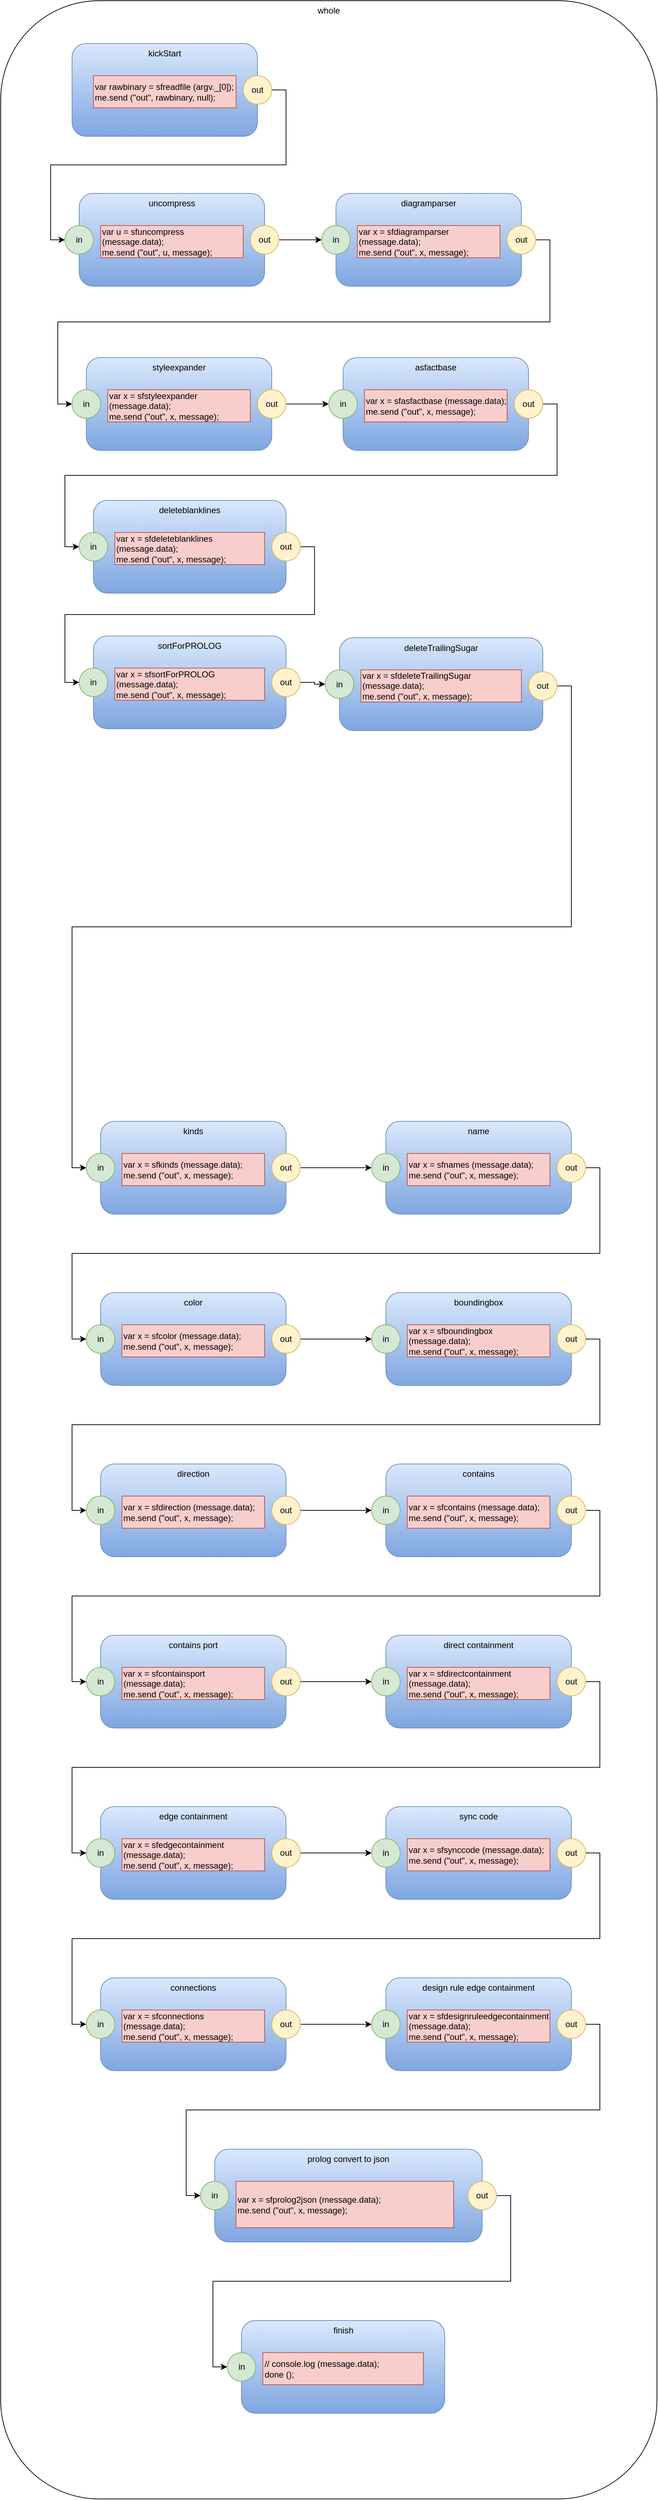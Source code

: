 <mxfile version="14.6.13" type="device"><diagram id="wqfAWWfYYzt9Zv_PRfaZ" name="main"><mxGraphModel dx="1106" dy="806" grid="1" gridSize="10" guides="1" tooltips="1" connect="1" arrows="1" fold="1" page="1" pageScale="1" pageWidth="1100" pageHeight="850" math="0" shadow="0"><root><mxCell id="YSdUcc7_uIE6RB1LT-ku-0"/><mxCell id="YSdUcc7_uIE6RB1LT-ku-1" parent="YSdUcc7_uIE6RB1LT-ku-0"/><mxCell id="YSdUcc7_uIE6RB1LT-ku-2" value="whole" style="rounded=1;whiteSpace=wrap;html=1;verticalAlign=top;" vertex="1" parent="YSdUcc7_uIE6RB1LT-ku-1"><mxGeometry x="100" y="70" width="920" height="3500" as="geometry"/></mxCell><mxCell id="YSdUcc7_uIE6RB1LT-ku-3" value="styleexpander" style="rounded=1;whiteSpace=wrap;html=1;gradientColor=#7ea6e0;fillColor=#dae8fc;strokeColor=#6c8ebf;verticalAlign=top;" vertex="1" parent="YSdUcc7_uIE6RB1LT-ku-1"><mxGeometry x="220" y="570" width="260" height="130" as="geometry"/></mxCell><mxCell id="YSdUcc7_uIE6RB1LT-ku-4" value="uncompress" style="rounded=1;whiteSpace=wrap;html=1;gradientColor=#7ea6e0;fillColor=#dae8fc;strokeColor=#6c8ebf;verticalAlign=top;" vertex="1" parent="YSdUcc7_uIE6RB1LT-ku-1"><mxGeometry x="210" y="340" width="260" height="130" as="geometry"/></mxCell><mxCell id="YSdUcc7_uIE6RB1LT-ku-5" value="var u = sfuncompress (message.data);&lt;br&gt;me.send (&quot;out&quot;, u, message);&lt;br&gt;&lt;div&gt;&lt;/div&gt;" style="rounded=0;whiteSpace=wrap;html=1;fillColor=#f8cecc;strokeColor=#b85450;align=left;" vertex="1" parent="YSdUcc7_uIE6RB1LT-ku-1"><mxGeometry x="240" y="385" width="200" height="45" as="geometry"/></mxCell><mxCell id="YSdUcc7_uIE6RB1LT-ku-6" style="edgeStyle=orthogonalEdgeStyle;rounded=0;orthogonalLoop=1;jettySize=auto;html=1;exitX=1;exitY=0.5;exitDx=0;exitDy=0;entryX=0;entryY=0.5;entryDx=0;entryDy=0;" edge="1" parent="YSdUcc7_uIE6RB1LT-ku-1" source="YSdUcc7_uIE6RB1LT-ku-7" target="YSdUcc7_uIE6RB1LT-ku-13"><mxGeometry relative="1" as="geometry"/></mxCell><mxCell id="YSdUcc7_uIE6RB1LT-ku-7" value="out" style="ellipse;whiteSpace=wrap;html=1;aspect=fixed;fillColor=#fff2cc;strokeColor=#d6b656;" vertex="1" parent="YSdUcc7_uIE6RB1LT-ku-1"><mxGeometry x="450" y="385" width="40" height="40" as="geometry"/></mxCell><mxCell id="YSdUcc7_uIE6RB1LT-ku-8" value="in" style="ellipse;whiteSpace=wrap;html=1;aspect=fixed;fillColor=#d5e8d4;strokeColor=#82b366;" vertex="1" parent="YSdUcc7_uIE6RB1LT-ku-1"><mxGeometry x="190" y="385" width="40" height="40" as="geometry"/></mxCell><mxCell id="YSdUcc7_uIE6RB1LT-ku-9" value="diagramparser" style="rounded=1;whiteSpace=wrap;html=1;gradientColor=#7ea6e0;fillColor=#dae8fc;strokeColor=#6c8ebf;verticalAlign=top;" vertex="1" parent="YSdUcc7_uIE6RB1LT-ku-1"><mxGeometry x="570" y="340" width="260" height="130" as="geometry"/></mxCell><mxCell id="YSdUcc7_uIE6RB1LT-ku-10" value="var x = sfdiagramparser (message.data);&lt;br&gt;me.send (&quot;out&quot;, x, message);&lt;br&gt;&lt;div&gt;&lt;/div&gt;" style="rounded=0;whiteSpace=wrap;html=1;fillColor=#f8cecc;strokeColor=#b85450;align=left;" vertex="1" parent="YSdUcc7_uIE6RB1LT-ku-1"><mxGeometry x="600" y="385" width="200" height="45" as="geometry"/></mxCell><mxCell id="YSdUcc7_uIE6RB1LT-ku-11" style="edgeStyle=orthogonalEdgeStyle;rounded=0;orthogonalLoop=1;jettySize=auto;html=1;exitX=1;exitY=0.5;exitDx=0;exitDy=0;entryX=0;entryY=0.5;entryDx=0;entryDy=0;" edge="1" parent="YSdUcc7_uIE6RB1LT-ku-1" source="YSdUcc7_uIE6RB1LT-ku-12" target="YSdUcc7_uIE6RB1LT-ku-17"><mxGeometry relative="1" as="geometry"/></mxCell><mxCell id="YSdUcc7_uIE6RB1LT-ku-12" value="out" style="ellipse;whiteSpace=wrap;html=1;aspect=fixed;fillColor=#fff2cc;strokeColor=#d6b656;" vertex="1" parent="YSdUcc7_uIE6RB1LT-ku-1"><mxGeometry x="810" y="385" width="40" height="40" as="geometry"/></mxCell><mxCell id="YSdUcc7_uIE6RB1LT-ku-13" value="in" style="ellipse;whiteSpace=wrap;html=1;aspect=fixed;fillColor=#d5e8d4;strokeColor=#82b366;" vertex="1" parent="YSdUcc7_uIE6RB1LT-ku-1"><mxGeometry x="550" y="385" width="40" height="40" as="geometry"/></mxCell><mxCell id="YSdUcc7_uIE6RB1LT-ku-14" value="var x = sfstyleexpander (message.data);&lt;br&gt;me.send (&quot;out&quot;, x, message);&lt;br&gt;&lt;div&gt;&lt;/div&gt;" style="rounded=0;whiteSpace=wrap;html=1;fillColor=#f8cecc;strokeColor=#b85450;align=left;" vertex="1" parent="YSdUcc7_uIE6RB1LT-ku-1"><mxGeometry x="250" y="615" width="200" height="45" as="geometry"/></mxCell><mxCell id="YSdUcc7_uIE6RB1LT-ku-15" style="edgeStyle=orthogonalEdgeStyle;rounded=0;orthogonalLoop=1;jettySize=auto;html=1;exitX=1;exitY=0.5;exitDx=0;exitDy=0;entryX=0;entryY=0.5;entryDx=0;entryDy=0;" edge="1" parent="YSdUcc7_uIE6RB1LT-ku-1" source="YSdUcc7_uIE6RB1LT-ku-16" target="YSdUcc7_uIE6RB1LT-ku-22"><mxGeometry relative="1" as="geometry"/></mxCell><mxCell id="YSdUcc7_uIE6RB1LT-ku-16" value="out" style="ellipse;whiteSpace=wrap;html=1;aspect=fixed;fillColor=#fff2cc;strokeColor=#d6b656;" vertex="1" parent="YSdUcc7_uIE6RB1LT-ku-1"><mxGeometry x="460" y="615" width="40" height="40" as="geometry"/></mxCell><mxCell id="YSdUcc7_uIE6RB1LT-ku-17" value="in" style="ellipse;whiteSpace=wrap;html=1;aspect=fixed;fillColor=#d5e8d4;strokeColor=#82b366;" vertex="1" parent="YSdUcc7_uIE6RB1LT-ku-1"><mxGeometry x="200" y="615" width="40" height="40" as="geometry"/></mxCell><mxCell id="YSdUcc7_uIE6RB1LT-ku-18" value="asfactbase" style="rounded=1;whiteSpace=wrap;html=1;gradientColor=#7ea6e0;fillColor=#dae8fc;strokeColor=#6c8ebf;verticalAlign=top;" vertex="1" parent="YSdUcc7_uIE6RB1LT-ku-1"><mxGeometry x="580" y="570" width="260" height="130" as="geometry"/></mxCell><mxCell id="YSdUcc7_uIE6RB1LT-ku-19" value="var x = sfasfactbase (message.data);&lt;br&gt;me.send (&quot;out&quot;, x, message);&lt;br&gt;&lt;div&gt;&lt;/div&gt;" style="rounded=0;whiteSpace=wrap;html=1;fillColor=#f8cecc;strokeColor=#b85450;align=left;" vertex="1" parent="YSdUcc7_uIE6RB1LT-ku-1"><mxGeometry x="610" y="615" width="200" height="45" as="geometry"/></mxCell><mxCell id="YSdUcc7_uIE6RB1LT-ku-20" style="edgeStyle=orthogonalEdgeStyle;rounded=0;orthogonalLoop=1;jettySize=auto;html=1;exitX=1;exitY=0.5;exitDx=0;exitDy=0;entryX=0;entryY=0.5;entryDx=0;entryDy=0;" edge="1" parent="YSdUcc7_uIE6RB1LT-ku-1" source="YSdUcc7_uIE6RB1LT-ku-21" target="YSdUcc7_uIE6RB1LT-ku-27"><mxGeometry relative="1" as="geometry"/></mxCell><mxCell id="YSdUcc7_uIE6RB1LT-ku-21" value="out" style="ellipse;whiteSpace=wrap;html=1;aspect=fixed;fillColor=#fff2cc;strokeColor=#d6b656;" vertex="1" parent="YSdUcc7_uIE6RB1LT-ku-1"><mxGeometry x="820" y="615" width="40" height="40" as="geometry"/></mxCell><mxCell id="YSdUcc7_uIE6RB1LT-ku-22" value="in" style="ellipse;whiteSpace=wrap;html=1;aspect=fixed;fillColor=#d5e8d4;strokeColor=#82b366;" vertex="1" parent="YSdUcc7_uIE6RB1LT-ku-1"><mxGeometry x="560" y="615" width="40" height="40" as="geometry"/></mxCell><mxCell id="YSdUcc7_uIE6RB1LT-ku-23" value="deleteblanklines" style="rounded=1;whiteSpace=wrap;html=1;gradientColor=#7ea6e0;fillColor=#dae8fc;strokeColor=#6c8ebf;verticalAlign=top;" vertex="1" parent="YSdUcc7_uIE6RB1LT-ku-1"><mxGeometry x="230" y="770" width="270" height="130" as="geometry"/></mxCell><mxCell id="YSdUcc7_uIE6RB1LT-ku-24" value="var x = sfdeleteblanklines (message.data);&lt;br&gt;me.send (&quot;out&quot;, x, message);&lt;br&gt;&lt;div&gt;&lt;/div&gt;" style="rounded=0;whiteSpace=wrap;html=1;fillColor=#f8cecc;strokeColor=#b85450;align=left;" vertex="1" parent="YSdUcc7_uIE6RB1LT-ku-1"><mxGeometry x="260" y="815" width="210" height="45" as="geometry"/></mxCell><mxCell id="YSdUcc7_uIE6RB1LT-ku-25" style="edgeStyle=orthogonalEdgeStyle;rounded=0;orthogonalLoop=1;jettySize=auto;html=1;exitX=1;exitY=0.5;exitDx=0;exitDy=0;entryX=0;entryY=0.5;entryDx=0;entryDy=0;" edge="1" parent="YSdUcc7_uIE6RB1LT-ku-1" source="YSdUcc7_uIE6RB1LT-ku-26" target="YSdUcc7_uIE6RB1LT-ku-32"><mxGeometry relative="1" as="geometry"/></mxCell><mxCell id="YSdUcc7_uIE6RB1LT-ku-26" value="out" style="ellipse;whiteSpace=wrap;html=1;aspect=fixed;fillColor=#fff2cc;strokeColor=#d6b656;" vertex="1" parent="YSdUcc7_uIE6RB1LT-ku-1"><mxGeometry x="480" y="815" width="40" height="40" as="geometry"/></mxCell><mxCell id="YSdUcc7_uIE6RB1LT-ku-27" value="in" style="ellipse;whiteSpace=wrap;html=1;aspect=fixed;fillColor=#d5e8d4;strokeColor=#82b366;" vertex="1" parent="YSdUcc7_uIE6RB1LT-ku-1"><mxGeometry x="210" y="815" width="40" height="40" as="geometry"/></mxCell><mxCell id="YSdUcc7_uIE6RB1LT-ku-28" value="sortForPROLOG" style="rounded=1;whiteSpace=wrap;html=1;gradientColor=#7ea6e0;fillColor=#dae8fc;strokeColor=#6c8ebf;verticalAlign=top;" vertex="1" parent="YSdUcc7_uIE6RB1LT-ku-1"><mxGeometry x="230" y="960" width="270" height="130" as="geometry"/></mxCell><mxCell id="YSdUcc7_uIE6RB1LT-ku-29" value="var x = sfsortForPROLOG (message.data);&lt;br&gt;me.send (&quot;out&quot;, x, message);&lt;br&gt;&lt;div&gt;&lt;/div&gt;" style="rounded=0;whiteSpace=wrap;html=1;fillColor=#f8cecc;strokeColor=#b85450;align=left;" vertex="1" parent="YSdUcc7_uIE6RB1LT-ku-1"><mxGeometry x="260" y="1005" width="210" height="45" as="geometry"/></mxCell><mxCell id="YSdUcc7_uIE6RB1LT-ku-30" style="edgeStyle=orthogonalEdgeStyle;rounded=0;orthogonalLoop=1;jettySize=auto;html=1;exitX=1;exitY=0.5;exitDx=0;exitDy=0;" edge="1" parent="YSdUcc7_uIE6RB1LT-ku-1" source="YSdUcc7_uIE6RB1LT-ku-31" target="YSdUcc7_uIE6RB1LT-ku-35"><mxGeometry relative="1" as="geometry"/></mxCell><mxCell id="YSdUcc7_uIE6RB1LT-ku-31" value="out" style="ellipse;whiteSpace=wrap;html=1;aspect=fixed;fillColor=#fff2cc;strokeColor=#d6b656;" vertex="1" parent="YSdUcc7_uIE6RB1LT-ku-1"><mxGeometry x="480" y="1005" width="40" height="40" as="geometry"/></mxCell><mxCell id="YSdUcc7_uIE6RB1LT-ku-32" value="in" style="ellipse;whiteSpace=wrap;html=1;aspect=fixed;fillColor=#d5e8d4;strokeColor=#82b366;" vertex="1" parent="YSdUcc7_uIE6RB1LT-ku-1"><mxGeometry x="210" y="1005" width="40" height="40" as="geometry"/></mxCell><mxCell id="YSdUcc7_uIE6RB1LT-ku-33" value="deleteTrailingSugar" style="rounded=1;whiteSpace=wrap;html=1;gradientColor=#7ea6e0;fillColor=#dae8fc;strokeColor=#6c8ebf;verticalAlign=top;" vertex="1" parent="YSdUcc7_uIE6RB1LT-ku-1"><mxGeometry x="575" y="962.5" width="285" height="130" as="geometry"/></mxCell><mxCell id="YSdUcc7_uIE6RB1LT-ku-34" value="var x = sfdeleteTrailingSugar (message.data);&lt;br&gt;me.send (&quot;out&quot;, x, message);&lt;br&gt;&lt;div&gt;&lt;/div&gt;" style="rounded=0;whiteSpace=wrap;html=1;fillColor=#f8cecc;strokeColor=#b85450;align=left;" vertex="1" parent="YSdUcc7_uIE6RB1LT-ku-1"><mxGeometry x="605" y="1007.5" width="225" height="45" as="geometry"/></mxCell><mxCell id="YSdUcc7_uIE6RB1LT-ku-35" value="in" style="ellipse;whiteSpace=wrap;html=1;aspect=fixed;fillColor=#d5e8d4;strokeColor=#82b366;" vertex="1" parent="YSdUcc7_uIE6RB1LT-ku-1"><mxGeometry x="555" y="1007.5" width="40" height="40" as="geometry"/></mxCell><mxCell id="YSdUcc7_uIE6RB1LT-ku-36" value="kickStart" style="rounded=1;whiteSpace=wrap;html=1;gradientColor=#7ea6e0;fillColor=#dae8fc;strokeColor=#6c8ebf;verticalAlign=top;" vertex="1" parent="YSdUcc7_uIE6RB1LT-ku-1"><mxGeometry x="200" y="130" width="260" height="130" as="geometry"/></mxCell><mxCell id="YSdUcc7_uIE6RB1LT-ku-37" value="var rawbinary = sfreadfile (argv._[0]);&lt;br&gt;me.send (&quot;out&quot;, rawbinary, null);&lt;br&gt;&lt;div&gt;&lt;/div&gt;" style="rounded=0;whiteSpace=wrap;html=1;fillColor=#f8cecc;strokeColor=#b85450;align=left;" vertex="1" parent="YSdUcc7_uIE6RB1LT-ku-1"><mxGeometry x="230" y="175" width="200" height="45" as="geometry"/></mxCell><mxCell id="YSdUcc7_uIE6RB1LT-ku-38" style="edgeStyle=orthogonalEdgeStyle;rounded=0;orthogonalLoop=1;jettySize=auto;html=1;exitX=1;exitY=0.5;exitDx=0;exitDy=0;entryX=0;entryY=0.5;entryDx=0;entryDy=0;" edge="1" parent="YSdUcc7_uIE6RB1LT-ku-1" source="YSdUcc7_uIE6RB1LT-ku-39" target="YSdUcc7_uIE6RB1LT-ku-8"><mxGeometry relative="1" as="geometry"/></mxCell><mxCell id="YSdUcc7_uIE6RB1LT-ku-39" value="out" style="ellipse;whiteSpace=wrap;html=1;aspect=fixed;fillColor=#fff2cc;strokeColor=#d6b656;" vertex="1" parent="YSdUcc7_uIE6RB1LT-ku-1"><mxGeometry x="440" y="175" width="40" height="40" as="geometry"/></mxCell><mxCell id="YSdUcc7_uIE6RB1LT-ku-40" style="edgeStyle=orthogonalEdgeStyle;rounded=0;orthogonalLoop=1;jettySize=auto;html=1;exitX=1;exitY=0.5;exitDx=0;exitDy=0;entryX=0;entryY=0.5;entryDx=0;entryDy=0;" edge="1" parent="YSdUcc7_uIE6RB1LT-ku-1" source="YSdUcc7_uIE6RB1LT-ku-41" target="YSdUcc7_uIE6RB1LT-ku-54"><mxGeometry relative="1" as="geometry"/></mxCell><mxCell id="YSdUcc7_uIE6RB1LT-ku-41" value="out" style="ellipse;whiteSpace=wrap;html=1;aspect=fixed;fillColor=#fff2cc;strokeColor=#d6b656;" vertex="1" parent="YSdUcc7_uIE6RB1LT-ku-1"><mxGeometry x="840" y="1010" width="40" height="40" as="geometry"/></mxCell><mxCell id="YSdUcc7_uIE6RB1LT-ku-42" value="prolog convert to json" style="rounded=1;whiteSpace=wrap;html=1;gradientColor=#7ea6e0;fillColor=#dae8fc;strokeColor=#6c8ebf;verticalAlign=top;" vertex="1" parent="YSdUcc7_uIE6RB1LT-ku-1"><mxGeometry x="400" y="3080" width="375" height="130" as="geometry"/></mxCell><mxCell id="YSdUcc7_uIE6RB1LT-ku-43" value="var x = sfprolog2json (message.data);&lt;br&gt;me.send (&quot;out&quot;, x, message);&lt;br&gt;&lt;div&gt;&lt;/div&gt;" style="rounded=0;whiteSpace=wrap;html=1;fillColor=#f8cecc;strokeColor=#b85450;align=left;" vertex="1" parent="YSdUcc7_uIE6RB1LT-ku-1"><mxGeometry x="430" y="3125" width="305" height="65" as="geometry"/></mxCell><mxCell id="YSdUcc7_uIE6RB1LT-ku-44" value="in" style="ellipse;whiteSpace=wrap;html=1;aspect=fixed;fillColor=#d5e8d4;strokeColor=#82b366;" vertex="1" parent="YSdUcc7_uIE6RB1LT-ku-1"><mxGeometry x="380" y="3125" width="40" height="40" as="geometry"/></mxCell><mxCell id="YSdUcc7_uIE6RB1LT-ku-45" value="finish" style="rounded=1;whiteSpace=wrap;html=1;gradientColor=#7ea6e0;fillColor=#dae8fc;strokeColor=#6c8ebf;verticalAlign=top;" vertex="1" parent="YSdUcc7_uIE6RB1LT-ku-1"><mxGeometry x="437.5" y="3320" width="285" height="130" as="geometry"/></mxCell><mxCell id="YSdUcc7_uIE6RB1LT-ku-46" value="// console.log (message.data);&lt;br&gt;done ();&lt;br&gt;&lt;div&gt;&lt;/div&gt;" style="rounded=0;whiteSpace=wrap;html=1;fillColor=#f8cecc;strokeColor=#b85450;align=left;" vertex="1" parent="YSdUcc7_uIE6RB1LT-ku-1"><mxGeometry x="467.5" y="3365" width="225" height="45" as="geometry"/></mxCell><mxCell id="YSdUcc7_uIE6RB1LT-ku-47" value="in" style="ellipse;whiteSpace=wrap;html=1;aspect=fixed;fillColor=#d5e8d4;strokeColor=#82b366;" vertex="1" parent="YSdUcc7_uIE6RB1LT-ku-1"><mxGeometry x="417.5" y="3365" width="40" height="40" as="geometry"/></mxCell><mxCell id="YSdUcc7_uIE6RB1LT-ku-48" style="edgeStyle=orthogonalEdgeStyle;rounded=0;orthogonalLoop=1;jettySize=auto;html=1;exitX=1;exitY=0.5;exitDx=0;exitDy=0;entryX=0;entryY=0.5;entryDx=0;entryDy=0;" edge="1" parent="YSdUcc7_uIE6RB1LT-ku-1" source="YSdUcc7_uIE6RB1LT-ku-49" target="YSdUcc7_uIE6RB1LT-ku-47"><mxGeometry relative="1" as="geometry"/></mxCell><mxCell id="YSdUcc7_uIE6RB1LT-ku-49" value="out" style="ellipse;whiteSpace=wrap;html=1;aspect=fixed;fillColor=#fff2cc;strokeColor=#d6b656;" vertex="1" parent="YSdUcc7_uIE6RB1LT-ku-1"><mxGeometry x="755" y="3125" width="40" height="40" as="geometry"/></mxCell><mxCell id="YSdUcc7_uIE6RB1LT-ku-50" value="kinds" style="rounded=1;whiteSpace=wrap;html=1;gradientColor=#7ea6e0;fillColor=#dae8fc;strokeColor=#6c8ebf;verticalAlign=top;" vertex="1" parent="YSdUcc7_uIE6RB1LT-ku-1"><mxGeometry x="240" y="1640" width="260" height="130" as="geometry"/></mxCell><mxCell id="YSdUcc7_uIE6RB1LT-ku-51" value="var x = sfkinds (message.data);&lt;br&gt;me.send (&quot;out&quot;, x, message);&lt;br&gt;&lt;div&gt;&lt;/div&gt;" style="rounded=0;whiteSpace=wrap;html=1;fillColor=#f8cecc;strokeColor=#b85450;align=left;" vertex="1" parent="YSdUcc7_uIE6RB1LT-ku-1"><mxGeometry x="270" y="1685" width="200" height="45" as="geometry"/></mxCell><mxCell id="YSdUcc7_uIE6RB1LT-ku-52" style="edgeStyle=orthogonalEdgeStyle;rounded=0;orthogonalLoop=1;jettySize=auto;html=1;exitX=1;exitY=0.5;exitDx=0;exitDy=0;entryX=0;entryY=0.5;entryDx=0;entryDy=0;" edge="1" parent="YSdUcc7_uIE6RB1LT-ku-1" source="YSdUcc7_uIE6RB1LT-ku-53" target="YSdUcc7_uIE6RB1LT-ku-59"><mxGeometry relative="1" as="geometry"/></mxCell><mxCell id="YSdUcc7_uIE6RB1LT-ku-53" value="out" style="ellipse;whiteSpace=wrap;html=1;aspect=fixed;fillColor=#fff2cc;strokeColor=#d6b656;" vertex="1" parent="YSdUcc7_uIE6RB1LT-ku-1"><mxGeometry x="480" y="1685" width="40" height="40" as="geometry"/></mxCell><mxCell id="YSdUcc7_uIE6RB1LT-ku-54" value="in" style="ellipse;whiteSpace=wrap;html=1;aspect=fixed;fillColor=#d5e8d4;strokeColor=#82b366;" vertex="1" parent="YSdUcc7_uIE6RB1LT-ku-1"><mxGeometry x="220" y="1685" width="40" height="40" as="geometry"/></mxCell><mxCell id="YSdUcc7_uIE6RB1LT-ku-55" value="name" style="rounded=1;whiteSpace=wrap;html=1;gradientColor=#7ea6e0;fillColor=#dae8fc;strokeColor=#6c8ebf;verticalAlign=top;" vertex="1" parent="YSdUcc7_uIE6RB1LT-ku-1"><mxGeometry x="640" y="1640" width="260" height="130" as="geometry"/></mxCell><mxCell id="YSdUcc7_uIE6RB1LT-ku-56" value="var x = sfnames (message.data);&lt;br&gt;me.send (&quot;out&quot;, x, message);&lt;br&gt;&lt;div&gt;&lt;/div&gt;" style="rounded=0;whiteSpace=wrap;html=1;fillColor=#f8cecc;strokeColor=#b85450;align=left;" vertex="1" parent="YSdUcc7_uIE6RB1LT-ku-1"><mxGeometry x="670" y="1685" width="200" height="45" as="geometry"/></mxCell><mxCell id="YSdUcc7_uIE6RB1LT-ku-57" style="edgeStyle=orthogonalEdgeStyle;rounded=0;orthogonalLoop=1;jettySize=auto;html=1;exitX=1;exitY=0.5;exitDx=0;exitDy=0;entryX=0;entryY=0.5;entryDx=0;entryDy=0;" edge="1" parent="YSdUcc7_uIE6RB1LT-ku-1" source="YSdUcc7_uIE6RB1LT-ku-58" target="YSdUcc7_uIE6RB1LT-ku-64"><mxGeometry relative="1" as="geometry"/></mxCell><mxCell id="YSdUcc7_uIE6RB1LT-ku-58" value="out" style="ellipse;whiteSpace=wrap;html=1;aspect=fixed;fillColor=#fff2cc;strokeColor=#d6b656;" vertex="1" parent="YSdUcc7_uIE6RB1LT-ku-1"><mxGeometry x="880" y="1685" width="40" height="40" as="geometry"/></mxCell><mxCell id="YSdUcc7_uIE6RB1LT-ku-59" value="in" style="ellipse;whiteSpace=wrap;html=1;aspect=fixed;fillColor=#d5e8d4;strokeColor=#82b366;" vertex="1" parent="YSdUcc7_uIE6RB1LT-ku-1"><mxGeometry x="620" y="1685" width="40" height="40" as="geometry"/></mxCell><mxCell id="YSdUcc7_uIE6RB1LT-ku-60" value="color" style="rounded=1;whiteSpace=wrap;html=1;gradientColor=#7ea6e0;fillColor=#dae8fc;strokeColor=#6c8ebf;verticalAlign=top;" vertex="1" parent="YSdUcc7_uIE6RB1LT-ku-1"><mxGeometry x="240" y="1880" width="260" height="130" as="geometry"/></mxCell><mxCell id="YSdUcc7_uIE6RB1LT-ku-61" value="var x = sfcolor (message.data);&lt;br&gt;me.send (&quot;out&quot;, x, message);&lt;br&gt;&lt;div&gt;&lt;/div&gt;" style="rounded=0;whiteSpace=wrap;html=1;fillColor=#f8cecc;strokeColor=#b85450;align=left;" vertex="1" parent="YSdUcc7_uIE6RB1LT-ku-1"><mxGeometry x="270" y="1925" width="200" height="45" as="geometry"/></mxCell><mxCell id="YSdUcc7_uIE6RB1LT-ku-62" style="edgeStyle=orthogonalEdgeStyle;rounded=0;orthogonalLoop=1;jettySize=auto;html=1;exitX=1;exitY=0.5;exitDx=0;exitDy=0;entryX=0;entryY=0.5;entryDx=0;entryDy=0;" edge="1" parent="YSdUcc7_uIE6RB1LT-ku-1" source="YSdUcc7_uIE6RB1LT-ku-63" target="YSdUcc7_uIE6RB1LT-ku-69"><mxGeometry relative="1" as="geometry"/></mxCell><mxCell id="YSdUcc7_uIE6RB1LT-ku-63" value="out" style="ellipse;whiteSpace=wrap;html=1;aspect=fixed;fillColor=#fff2cc;strokeColor=#d6b656;" vertex="1" parent="YSdUcc7_uIE6RB1LT-ku-1"><mxGeometry x="480" y="1925" width="40" height="40" as="geometry"/></mxCell><mxCell id="YSdUcc7_uIE6RB1LT-ku-64" value="in" style="ellipse;whiteSpace=wrap;html=1;aspect=fixed;fillColor=#d5e8d4;strokeColor=#82b366;" vertex="1" parent="YSdUcc7_uIE6RB1LT-ku-1"><mxGeometry x="220" y="1925" width="40" height="40" as="geometry"/></mxCell><mxCell id="YSdUcc7_uIE6RB1LT-ku-65" value="boundingbox" style="rounded=1;whiteSpace=wrap;html=1;gradientColor=#7ea6e0;fillColor=#dae8fc;strokeColor=#6c8ebf;verticalAlign=top;" vertex="1" parent="YSdUcc7_uIE6RB1LT-ku-1"><mxGeometry x="640" y="1880" width="260" height="130" as="geometry"/></mxCell><mxCell id="YSdUcc7_uIE6RB1LT-ku-66" value="var x = sfboundingbox (message.data);&lt;br&gt;me.send (&quot;out&quot;, x, message);&lt;br&gt;&lt;div&gt;&lt;/div&gt;" style="rounded=0;whiteSpace=wrap;html=1;fillColor=#f8cecc;strokeColor=#b85450;align=left;" vertex="1" parent="YSdUcc7_uIE6RB1LT-ku-1"><mxGeometry x="670" y="1925" width="200" height="45" as="geometry"/></mxCell><mxCell id="YSdUcc7_uIE6RB1LT-ku-67" style="edgeStyle=orthogonalEdgeStyle;rounded=0;orthogonalLoop=1;jettySize=auto;html=1;exitX=1;exitY=0.5;exitDx=0;exitDy=0;entryX=0;entryY=0.5;entryDx=0;entryDy=0;" edge="1" parent="YSdUcc7_uIE6RB1LT-ku-1" source="YSdUcc7_uIE6RB1LT-ku-68" target="YSdUcc7_uIE6RB1LT-ku-74"><mxGeometry relative="1" as="geometry"/></mxCell><mxCell id="YSdUcc7_uIE6RB1LT-ku-68" value="out" style="ellipse;whiteSpace=wrap;html=1;aspect=fixed;fillColor=#fff2cc;strokeColor=#d6b656;" vertex="1" parent="YSdUcc7_uIE6RB1LT-ku-1"><mxGeometry x="880" y="1925" width="40" height="40" as="geometry"/></mxCell><mxCell id="YSdUcc7_uIE6RB1LT-ku-69" value="in" style="ellipse;whiteSpace=wrap;html=1;aspect=fixed;fillColor=#d5e8d4;strokeColor=#82b366;" vertex="1" parent="YSdUcc7_uIE6RB1LT-ku-1"><mxGeometry x="620" y="1925" width="40" height="40" as="geometry"/></mxCell><mxCell id="YSdUcc7_uIE6RB1LT-ku-70" value="direction" style="rounded=1;whiteSpace=wrap;html=1;gradientColor=#7ea6e0;fillColor=#dae8fc;strokeColor=#6c8ebf;verticalAlign=top;" vertex="1" parent="YSdUcc7_uIE6RB1LT-ku-1"><mxGeometry x="240" y="2120" width="260" height="130" as="geometry"/></mxCell><mxCell id="YSdUcc7_uIE6RB1LT-ku-71" value="var x = sfdirection (message.data);&lt;br&gt;me.send (&quot;out&quot;, x, message);&lt;br&gt;&lt;div&gt;&lt;/div&gt;" style="rounded=0;whiteSpace=wrap;html=1;fillColor=#f8cecc;strokeColor=#b85450;align=left;" vertex="1" parent="YSdUcc7_uIE6RB1LT-ku-1"><mxGeometry x="270" y="2165" width="200" height="45" as="geometry"/></mxCell><mxCell id="YSdUcc7_uIE6RB1LT-ku-72" style="edgeStyle=orthogonalEdgeStyle;rounded=0;orthogonalLoop=1;jettySize=auto;html=1;exitX=1;exitY=0.5;exitDx=0;exitDy=0;entryX=0;entryY=0.5;entryDx=0;entryDy=0;" edge="1" parent="YSdUcc7_uIE6RB1LT-ku-1" source="YSdUcc7_uIE6RB1LT-ku-73" target="YSdUcc7_uIE6RB1LT-ku-79"><mxGeometry relative="1" as="geometry"/></mxCell><mxCell id="YSdUcc7_uIE6RB1LT-ku-73" value="out" style="ellipse;whiteSpace=wrap;html=1;aspect=fixed;fillColor=#fff2cc;strokeColor=#d6b656;" vertex="1" parent="YSdUcc7_uIE6RB1LT-ku-1"><mxGeometry x="480" y="2165" width="40" height="40" as="geometry"/></mxCell><mxCell id="YSdUcc7_uIE6RB1LT-ku-74" value="in" style="ellipse;whiteSpace=wrap;html=1;aspect=fixed;fillColor=#d5e8d4;strokeColor=#82b366;" vertex="1" parent="YSdUcc7_uIE6RB1LT-ku-1"><mxGeometry x="220" y="2165" width="40" height="40" as="geometry"/></mxCell><mxCell id="YSdUcc7_uIE6RB1LT-ku-75" value="contains" style="rounded=1;whiteSpace=wrap;html=1;gradientColor=#7ea6e0;fillColor=#dae8fc;strokeColor=#6c8ebf;verticalAlign=top;" vertex="1" parent="YSdUcc7_uIE6RB1LT-ku-1"><mxGeometry x="640" y="2120" width="260" height="130" as="geometry"/></mxCell><mxCell id="YSdUcc7_uIE6RB1LT-ku-76" value="var x = sfcontains (message.data);&lt;br&gt;me.send (&quot;out&quot;, x, message);&lt;br&gt;&lt;div&gt;&lt;/div&gt;" style="rounded=0;whiteSpace=wrap;html=1;fillColor=#f8cecc;strokeColor=#b85450;align=left;" vertex="1" parent="YSdUcc7_uIE6RB1LT-ku-1"><mxGeometry x="670" y="2165" width="200" height="45" as="geometry"/></mxCell><mxCell id="YSdUcc7_uIE6RB1LT-ku-77" style="edgeStyle=orthogonalEdgeStyle;rounded=0;orthogonalLoop=1;jettySize=auto;html=1;exitX=1;exitY=0.5;exitDx=0;exitDy=0;entryX=0;entryY=0.5;entryDx=0;entryDy=0;" edge="1" parent="YSdUcc7_uIE6RB1LT-ku-1" source="YSdUcc7_uIE6RB1LT-ku-78" target="YSdUcc7_uIE6RB1LT-ku-84"><mxGeometry relative="1" as="geometry"/></mxCell><mxCell id="YSdUcc7_uIE6RB1LT-ku-78" value="out" style="ellipse;whiteSpace=wrap;html=1;aspect=fixed;fillColor=#fff2cc;strokeColor=#d6b656;" vertex="1" parent="YSdUcc7_uIE6RB1LT-ku-1"><mxGeometry x="880" y="2165" width="40" height="40" as="geometry"/></mxCell><mxCell id="YSdUcc7_uIE6RB1LT-ku-79" value="in" style="ellipse;whiteSpace=wrap;html=1;aspect=fixed;fillColor=#d5e8d4;strokeColor=#82b366;" vertex="1" parent="YSdUcc7_uIE6RB1LT-ku-1"><mxGeometry x="620" y="2165" width="40" height="40" as="geometry"/></mxCell><mxCell id="YSdUcc7_uIE6RB1LT-ku-80" value="contains port" style="rounded=1;whiteSpace=wrap;html=1;gradientColor=#7ea6e0;fillColor=#dae8fc;strokeColor=#6c8ebf;verticalAlign=top;" vertex="1" parent="YSdUcc7_uIE6RB1LT-ku-1"><mxGeometry x="240" y="2360" width="260" height="130" as="geometry"/></mxCell><mxCell id="YSdUcc7_uIE6RB1LT-ku-81" value="var x = sfcontainsport (message.data);&lt;br&gt;me.send (&quot;out&quot;, x, message);&lt;br&gt;&lt;div&gt;&lt;/div&gt;" style="rounded=0;whiteSpace=wrap;html=1;fillColor=#f8cecc;strokeColor=#b85450;align=left;" vertex="1" parent="YSdUcc7_uIE6RB1LT-ku-1"><mxGeometry x="270" y="2405" width="200" height="45" as="geometry"/></mxCell><mxCell id="YSdUcc7_uIE6RB1LT-ku-82" style="edgeStyle=orthogonalEdgeStyle;rounded=0;orthogonalLoop=1;jettySize=auto;html=1;exitX=1;exitY=0.5;exitDx=0;exitDy=0;entryX=0;entryY=0.5;entryDx=0;entryDy=0;" edge="1" parent="YSdUcc7_uIE6RB1LT-ku-1" source="YSdUcc7_uIE6RB1LT-ku-83" target="YSdUcc7_uIE6RB1LT-ku-89"><mxGeometry relative="1" as="geometry"/></mxCell><mxCell id="YSdUcc7_uIE6RB1LT-ku-83" value="out" style="ellipse;whiteSpace=wrap;html=1;aspect=fixed;fillColor=#fff2cc;strokeColor=#d6b656;" vertex="1" parent="YSdUcc7_uIE6RB1LT-ku-1"><mxGeometry x="480" y="2405" width="40" height="40" as="geometry"/></mxCell><mxCell id="YSdUcc7_uIE6RB1LT-ku-84" value="in" style="ellipse;whiteSpace=wrap;html=1;aspect=fixed;fillColor=#d5e8d4;strokeColor=#82b366;" vertex="1" parent="YSdUcc7_uIE6RB1LT-ku-1"><mxGeometry x="220" y="2405" width="40" height="40" as="geometry"/></mxCell><mxCell id="YSdUcc7_uIE6RB1LT-ku-85" value="direct containment" style="rounded=1;whiteSpace=wrap;html=1;gradientColor=#7ea6e0;fillColor=#dae8fc;strokeColor=#6c8ebf;verticalAlign=top;" vertex="1" parent="YSdUcc7_uIE6RB1LT-ku-1"><mxGeometry x="640" y="2360" width="260" height="130" as="geometry"/></mxCell><mxCell id="YSdUcc7_uIE6RB1LT-ku-86" value="var x = sfdirectcontainment (message.data);&lt;br&gt;me.send (&quot;out&quot;, x, message);&lt;br&gt;&lt;div&gt;&lt;/div&gt;" style="rounded=0;whiteSpace=wrap;html=1;fillColor=#f8cecc;strokeColor=#b85450;align=left;" vertex="1" parent="YSdUcc7_uIE6RB1LT-ku-1"><mxGeometry x="670" y="2405" width="200" height="45" as="geometry"/></mxCell><mxCell id="YSdUcc7_uIE6RB1LT-ku-87" style="edgeStyle=orthogonalEdgeStyle;rounded=0;orthogonalLoop=1;jettySize=auto;html=1;exitX=1;exitY=0.5;exitDx=0;exitDy=0;entryX=0;entryY=0.5;entryDx=0;entryDy=0;" edge="1" parent="YSdUcc7_uIE6RB1LT-ku-1" source="YSdUcc7_uIE6RB1LT-ku-88" target="YSdUcc7_uIE6RB1LT-ku-94"><mxGeometry relative="1" as="geometry"/></mxCell><mxCell id="YSdUcc7_uIE6RB1LT-ku-88" value="out" style="ellipse;whiteSpace=wrap;html=1;aspect=fixed;fillColor=#fff2cc;strokeColor=#d6b656;" vertex="1" parent="YSdUcc7_uIE6RB1LT-ku-1"><mxGeometry x="880" y="2405" width="40" height="40" as="geometry"/></mxCell><mxCell id="YSdUcc7_uIE6RB1LT-ku-89" value="in" style="ellipse;whiteSpace=wrap;html=1;aspect=fixed;fillColor=#d5e8d4;strokeColor=#82b366;" vertex="1" parent="YSdUcc7_uIE6RB1LT-ku-1"><mxGeometry x="620" y="2405" width="40" height="40" as="geometry"/></mxCell><mxCell id="YSdUcc7_uIE6RB1LT-ku-90" value="edge containment" style="rounded=1;whiteSpace=wrap;html=1;gradientColor=#7ea6e0;fillColor=#dae8fc;strokeColor=#6c8ebf;verticalAlign=top;" vertex="1" parent="YSdUcc7_uIE6RB1LT-ku-1"><mxGeometry x="240" y="2600" width="260" height="130" as="geometry"/></mxCell><mxCell id="YSdUcc7_uIE6RB1LT-ku-91" value="var x = sfedgecontainment (message.data);&lt;br&gt;me.send (&quot;out&quot;, x, message);&lt;br&gt;&lt;div&gt;&lt;/div&gt;" style="rounded=0;whiteSpace=wrap;html=1;fillColor=#f8cecc;strokeColor=#b85450;align=left;" vertex="1" parent="YSdUcc7_uIE6RB1LT-ku-1"><mxGeometry x="270" y="2645" width="200" height="45" as="geometry"/></mxCell><mxCell id="YSdUcc7_uIE6RB1LT-ku-92" style="edgeStyle=orthogonalEdgeStyle;rounded=0;orthogonalLoop=1;jettySize=auto;html=1;exitX=1;exitY=0.5;exitDx=0;exitDy=0;entryX=0;entryY=0.5;entryDx=0;entryDy=0;" edge="1" parent="YSdUcc7_uIE6RB1LT-ku-1" source="YSdUcc7_uIE6RB1LT-ku-93" target="YSdUcc7_uIE6RB1LT-ku-99"><mxGeometry relative="1" as="geometry"/></mxCell><mxCell id="YSdUcc7_uIE6RB1LT-ku-93" value="out" style="ellipse;whiteSpace=wrap;html=1;aspect=fixed;fillColor=#fff2cc;strokeColor=#d6b656;" vertex="1" parent="YSdUcc7_uIE6RB1LT-ku-1"><mxGeometry x="480" y="2645" width="40" height="40" as="geometry"/></mxCell><mxCell id="YSdUcc7_uIE6RB1LT-ku-94" value="in" style="ellipse;whiteSpace=wrap;html=1;aspect=fixed;fillColor=#d5e8d4;strokeColor=#82b366;" vertex="1" parent="YSdUcc7_uIE6RB1LT-ku-1"><mxGeometry x="220" y="2645" width="40" height="40" as="geometry"/></mxCell><mxCell id="YSdUcc7_uIE6RB1LT-ku-95" value="sync code" style="rounded=1;whiteSpace=wrap;html=1;gradientColor=#7ea6e0;fillColor=#dae8fc;strokeColor=#6c8ebf;verticalAlign=top;" vertex="1" parent="YSdUcc7_uIE6RB1LT-ku-1"><mxGeometry x="640" y="2600" width="260" height="130" as="geometry"/></mxCell><mxCell id="YSdUcc7_uIE6RB1LT-ku-96" value="var x = sfsynccode (message.data);&lt;br&gt;me.send (&quot;out&quot;, x, message);&lt;br&gt;&lt;div&gt;&lt;/div&gt;" style="rounded=0;whiteSpace=wrap;html=1;fillColor=#f8cecc;strokeColor=#b85450;align=left;" vertex="1" parent="YSdUcc7_uIE6RB1LT-ku-1"><mxGeometry x="670" y="2645" width="200" height="45" as="geometry"/></mxCell><mxCell id="YSdUcc7_uIE6RB1LT-ku-97" style="edgeStyle=orthogonalEdgeStyle;rounded=0;orthogonalLoop=1;jettySize=auto;html=1;exitX=1;exitY=0.5;exitDx=0;exitDy=0;entryX=0;entryY=0.5;entryDx=0;entryDy=0;" edge="1" parent="YSdUcc7_uIE6RB1LT-ku-1" source="YSdUcc7_uIE6RB1LT-ku-98" target="YSdUcc7_uIE6RB1LT-ku-104"><mxGeometry relative="1" as="geometry"/></mxCell><mxCell id="YSdUcc7_uIE6RB1LT-ku-98" value="out" style="ellipse;whiteSpace=wrap;html=1;aspect=fixed;fillColor=#fff2cc;strokeColor=#d6b656;" vertex="1" parent="YSdUcc7_uIE6RB1LT-ku-1"><mxGeometry x="880" y="2645" width="40" height="40" as="geometry"/></mxCell><mxCell id="YSdUcc7_uIE6RB1LT-ku-99" value="in" style="ellipse;whiteSpace=wrap;html=1;aspect=fixed;fillColor=#d5e8d4;strokeColor=#82b366;" vertex="1" parent="YSdUcc7_uIE6RB1LT-ku-1"><mxGeometry x="620" y="2645" width="40" height="40" as="geometry"/></mxCell><mxCell id="YSdUcc7_uIE6RB1LT-ku-100" value="connections" style="rounded=1;whiteSpace=wrap;html=1;gradientColor=#7ea6e0;fillColor=#dae8fc;strokeColor=#6c8ebf;verticalAlign=top;" vertex="1" parent="YSdUcc7_uIE6RB1LT-ku-1"><mxGeometry x="240" y="2840" width="260" height="130" as="geometry"/></mxCell><mxCell id="YSdUcc7_uIE6RB1LT-ku-101" value="var x = sfconnections (message.data);&lt;br&gt;me.send (&quot;out&quot;, x, message);&lt;br&gt;&lt;div&gt;&lt;/div&gt;" style="rounded=0;whiteSpace=wrap;html=1;fillColor=#f8cecc;strokeColor=#b85450;align=left;" vertex="1" parent="YSdUcc7_uIE6RB1LT-ku-1"><mxGeometry x="270" y="2885" width="200" height="45" as="geometry"/></mxCell><mxCell id="YSdUcc7_uIE6RB1LT-ku-102" style="edgeStyle=orthogonalEdgeStyle;rounded=0;orthogonalLoop=1;jettySize=auto;html=1;exitX=1;exitY=0.5;exitDx=0;exitDy=0;entryX=0;entryY=0.5;entryDx=0;entryDy=0;" edge="1" parent="YSdUcc7_uIE6RB1LT-ku-1" source="YSdUcc7_uIE6RB1LT-ku-103" target="YSdUcc7_uIE6RB1LT-ku-109"><mxGeometry relative="1" as="geometry"/></mxCell><mxCell id="YSdUcc7_uIE6RB1LT-ku-103" value="out" style="ellipse;whiteSpace=wrap;html=1;aspect=fixed;fillColor=#fff2cc;strokeColor=#d6b656;" vertex="1" parent="YSdUcc7_uIE6RB1LT-ku-1"><mxGeometry x="480" y="2885" width="40" height="40" as="geometry"/></mxCell><mxCell id="YSdUcc7_uIE6RB1LT-ku-104" value="in" style="ellipse;whiteSpace=wrap;html=1;aspect=fixed;fillColor=#d5e8d4;strokeColor=#82b366;" vertex="1" parent="YSdUcc7_uIE6RB1LT-ku-1"><mxGeometry x="220" y="2885" width="40" height="40" as="geometry"/></mxCell><mxCell id="YSdUcc7_uIE6RB1LT-ku-105" value="design rule edge containment" style="rounded=1;whiteSpace=wrap;html=1;gradientColor=#7ea6e0;fillColor=#dae8fc;strokeColor=#6c8ebf;verticalAlign=top;" vertex="1" parent="YSdUcc7_uIE6RB1LT-ku-1"><mxGeometry x="640" y="2840" width="260" height="130" as="geometry"/></mxCell><mxCell id="YSdUcc7_uIE6RB1LT-ku-106" value="var x = sfdesignruleedgecontainment (message.data);&lt;br&gt;me.send (&quot;out&quot;, x, message);&lt;br&gt;&lt;div&gt;&lt;/div&gt;" style="rounded=0;whiteSpace=wrap;html=1;fillColor=#f8cecc;strokeColor=#b85450;align=left;" vertex="1" parent="YSdUcc7_uIE6RB1LT-ku-1"><mxGeometry x="670" y="2885" width="200" height="45" as="geometry"/></mxCell><mxCell id="YSdUcc7_uIE6RB1LT-ku-107" style="edgeStyle=orthogonalEdgeStyle;rounded=0;orthogonalLoop=1;jettySize=auto;html=1;exitX=1;exitY=0.5;exitDx=0;exitDy=0;entryX=0;entryY=0.5;entryDx=0;entryDy=0;" edge="1" parent="YSdUcc7_uIE6RB1LT-ku-1" source="YSdUcc7_uIE6RB1LT-ku-108" target="YSdUcc7_uIE6RB1LT-ku-44"><mxGeometry relative="1" as="geometry"/></mxCell><mxCell id="YSdUcc7_uIE6RB1LT-ku-108" value="out" style="ellipse;whiteSpace=wrap;html=1;aspect=fixed;fillColor=#fff2cc;strokeColor=#d6b656;" vertex="1" parent="YSdUcc7_uIE6RB1LT-ku-1"><mxGeometry x="880" y="2885" width="40" height="40" as="geometry"/></mxCell><mxCell id="YSdUcc7_uIE6RB1LT-ku-109" value="in" style="ellipse;whiteSpace=wrap;html=1;aspect=fixed;fillColor=#d5e8d4;strokeColor=#82b366;" vertex="1" parent="YSdUcc7_uIE6RB1LT-ku-1"><mxGeometry x="620" y="2885" width="40" height="40" as="geometry"/></mxCell></root></mxGraphModel></diagram></mxfile>